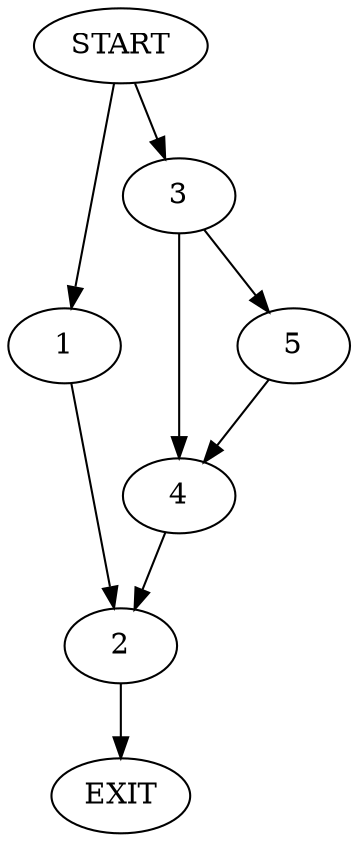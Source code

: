 digraph {
0 [label="START"]
6 [label="EXIT"]
0 -> 1
1 -> 2
2 -> 6
0 -> 3
3 -> 4
3 -> 5
4 -> 2
5 -> 4
}
